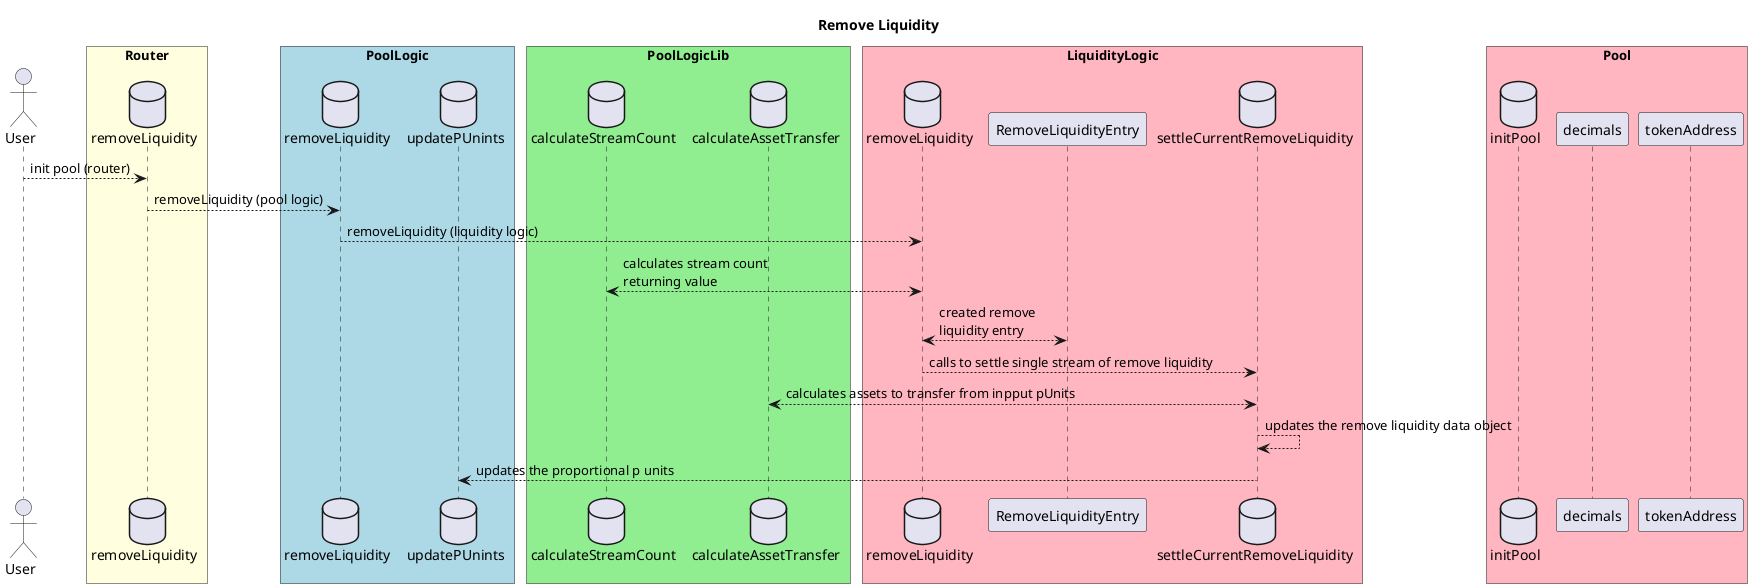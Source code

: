 @startuml Router
!pragma teoz true

title Remove Liquidity

actor User as U
box "Router" #LightYellow
    database removeLiquidity as RLR
end box
box "PoolLogic" #LightBlue
    database removeLiquidity as RLPL
    database updatePUnints as UPU
end box
box "PoolLogicLib" #LightGreen
    database calculateStreamCount as CSC 
    database calculateAssetTransfer as CAT
end box
box "LiquidityLogic" #LightPink
    database removeLiquidity as RLLL
    participant RemoveLiquidityEntry as RL
    database settleCurrentRemoveLiquidity as SRL
end box
box "Pool" #LightPink
    database initPool as IPP
    participant decimals as D
    participant tokenAddress as TA
end box

U --> RLR : init pool (router)
RLR --> RLPL: removeLiquidity (pool logic)
  RLPL --> RLLL: removeLiquidity (liquidity logic)
  RLLL <--> CSC: calculates stream count\nreturning value
  RLLL <--> RL: created remove\nliquidity entry
  RLLL -->  SRL: calls to settle single stream of remove liquidity
  SRL <--> CAT: calculates assets to transfer from inpput pUnits
  SRL --> SRL: updates the remove liquidity data object
  SRL --> UPU: updates the proportional p units


@enduml